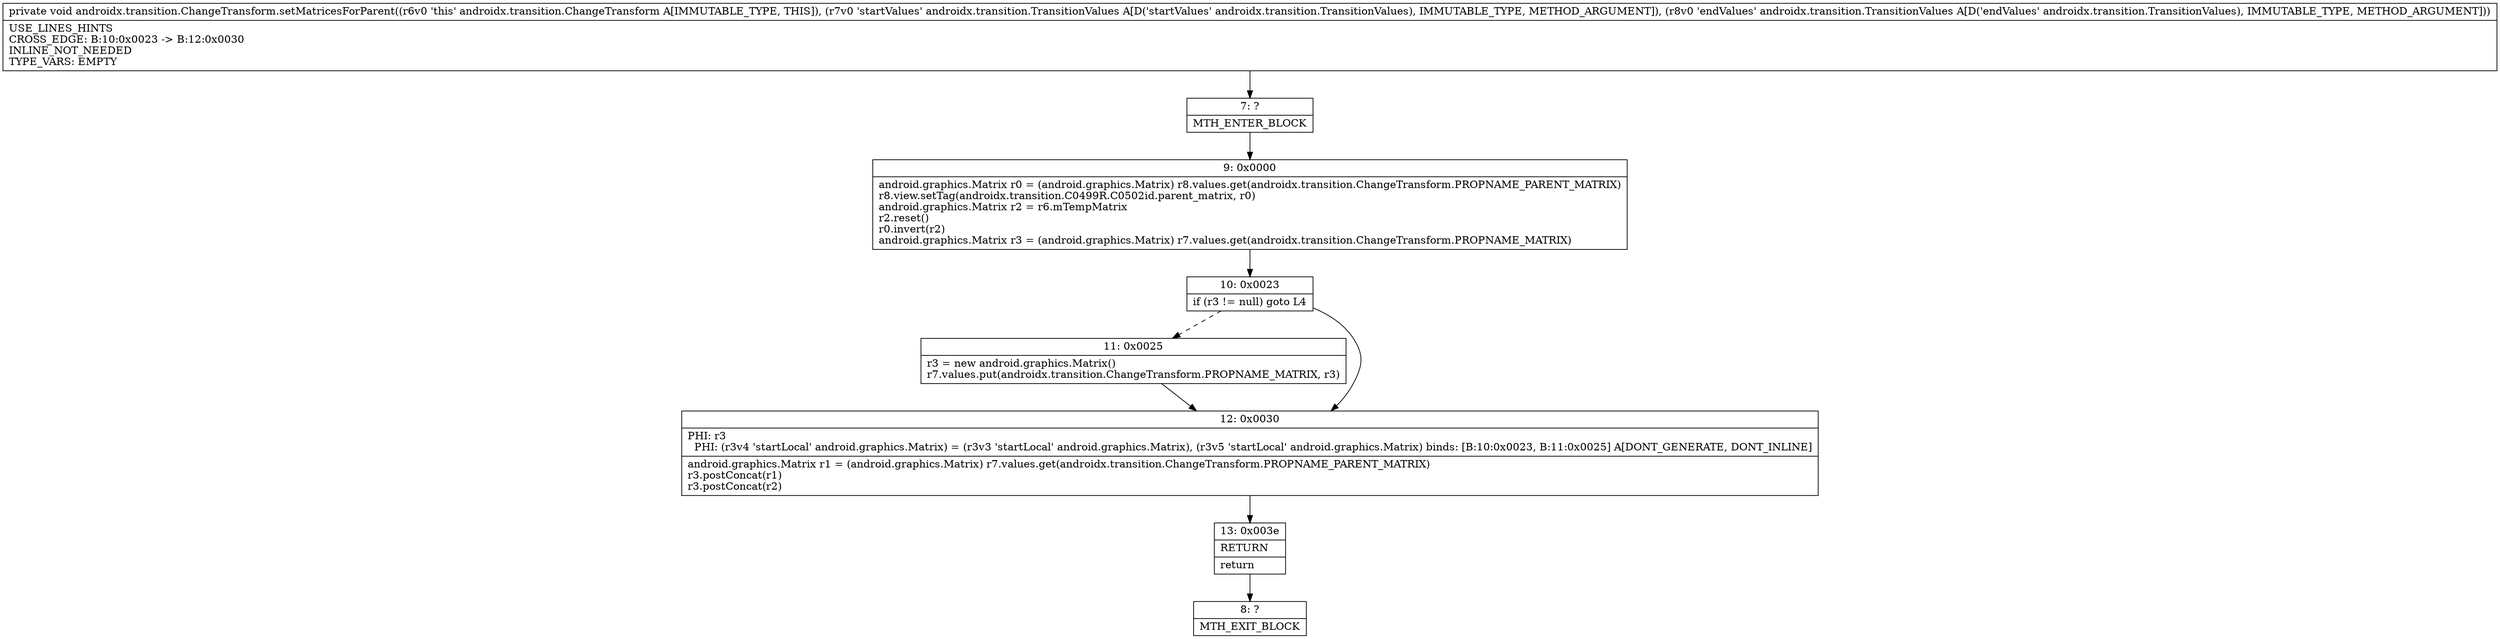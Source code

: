 digraph "CFG forandroidx.transition.ChangeTransform.setMatricesForParent(Landroidx\/transition\/TransitionValues;Landroidx\/transition\/TransitionValues;)V" {
Node_7 [shape=record,label="{7\:\ ?|MTH_ENTER_BLOCK\l}"];
Node_9 [shape=record,label="{9\:\ 0x0000|android.graphics.Matrix r0 = (android.graphics.Matrix) r8.values.get(androidx.transition.ChangeTransform.PROPNAME_PARENT_MATRIX)\lr8.view.setTag(androidx.transition.C0499R.C0502id.parent_matrix, r0)\landroid.graphics.Matrix r2 = r6.mTempMatrix\lr2.reset()\lr0.invert(r2)\landroid.graphics.Matrix r3 = (android.graphics.Matrix) r7.values.get(androidx.transition.ChangeTransform.PROPNAME_MATRIX)\l}"];
Node_10 [shape=record,label="{10\:\ 0x0023|if (r3 != null) goto L4\l}"];
Node_11 [shape=record,label="{11\:\ 0x0025|r3 = new android.graphics.Matrix()\lr7.values.put(androidx.transition.ChangeTransform.PROPNAME_MATRIX, r3)\l}"];
Node_12 [shape=record,label="{12\:\ 0x0030|PHI: r3 \l  PHI: (r3v4 'startLocal' android.graphics.Matrix) = (r3v3 'startLocal' android.graphics.Matrix), (r3v5 'startLocal' android.graphics.Matrix) binds: [B:10:0x0023, B:11:0x0025] A[DONT_GENERATE, DONT_INLINE]\l|android.graphics.Matrix r1 = (android.graphics.Matrix) r7.values.get(androidx.transition.ChangeTransform.PROPNAME_PARENT_MATRIX)\lr3.postConcat(r1)\lr3.postConcat(r2)\l}"];
Node_13 [shape=record,label="{13\:\ 0x003e|RETURN\l|return\l}"];
Node_8 [shape=record,label="{8\:\ ?|MTH_EXIT_BLOCK\l}"];
MethodNode[shape=record,label="{private void androidx.transition.ChangeTransform.setMatricesForParent((r6v0 'this' androidx.transition.ChangeTransform A[IMMUTABLE_TYPE, THIS]), (r7v0 'startValues' androidx.transition.TransitionValues A[D('startValues' androidx.transition.TransitionValues), IMMUTABLE_TYPE, METHOD_ARGUMENT]), (r8v0 'endValues' androidx.transition.TransitionValues A[D('endValues' androidx.transition.TransitionValues), IMMUTABLE_TYPE, METHOD_ARGUMENT]))  | USE_LINES_HINTS\lCROSS_EDGE: B:10:0x0023 \-\> B:12:0x0030\lINLINE_NOT_NEEDED\lTYPE_VARS: EMPTY\l}"];
MethodNode -> Node_7;Node_7 -> Node_9;
Node_9 -> Node_10;
Node_10 -> Node_11[style=dashed];
Node_10 -> Node_12;
Node_11 -> Node_12;
Node_12 -> Node_13;
Node_13 -> Node_8;
}

